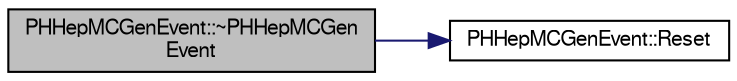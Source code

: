digraph "PHHepMCGenEvent::~PHHepMCGenEvent"
{
  bgcolor="transparent";
  edge [fontname="FreeSans",fontsize="10",labelfontname="FreeSans",labelfontsize="10"];
  node [fontname="FreeSans",fontsize="10",shape=record];
  rankdir="LR";
  Node1 [label="PHHepMCGenEvent::~PHHepMCGen\lEvent",height=0.2,width=0.4,color="black", fillcolor="grey75", style="filled" fontcolor="black"];
  Node1 -> Node2 [color="midnightblue",fontsize="10",style="solid",fontname="FreeSans"];
  Node2 [label="PHHepMCGenEvent::Reset",height=0.2,width=0.4,color="black",URL="$d7/d7b/classPHHepMCGenEvent.html#aa57c9e7fbb4244ae7a81f22694388afb",tooltip="Clear Event. "];
}
